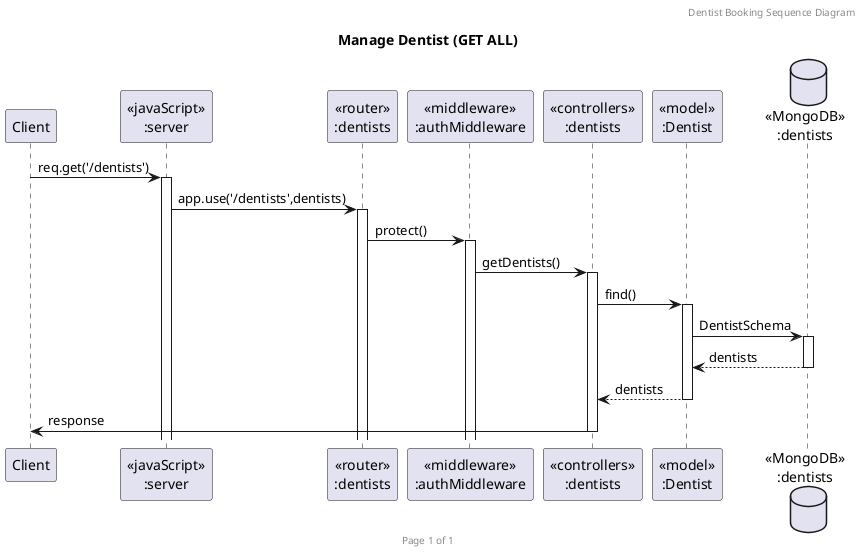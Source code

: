 @startuml Manage Dentist (GET ALL)

header Dentist Booking Sequence Diagram
footer Page %page% of %lastpage%
title "Manage Dentist (GET ALL)"

participant "Client" as client
participant "<<javaScript>>\n:server" as server
participant "<<router>>\n:dentists" as routerDentists
participant "<<middleware>>\n:authMiddleware" as authMiddleware
participant "<<controllers>>\n:dentists" as controllersDentists
participant "<<model>>\n:Dentist" as modelDentist
database "<<MongoDB>>\n:dentists" as DentistsDatabase

client->server ++:req.get('/dentists')
server->routerDentists ++:app.use('/dentists',dentists)
routerDentists -> authMiddleware ++:protect()
authMiddleware -> controllersDentists ++:getDentists()
controllersDentists->modelDentist ++:find()
modelDentist ->DentistsDatabase ++: DentistSchema
DentistsDatabase --> modelDentist --: dentists
controllersDentists <-- modelDentist --:dentists
controllersDentists->client --:response

@enduml
